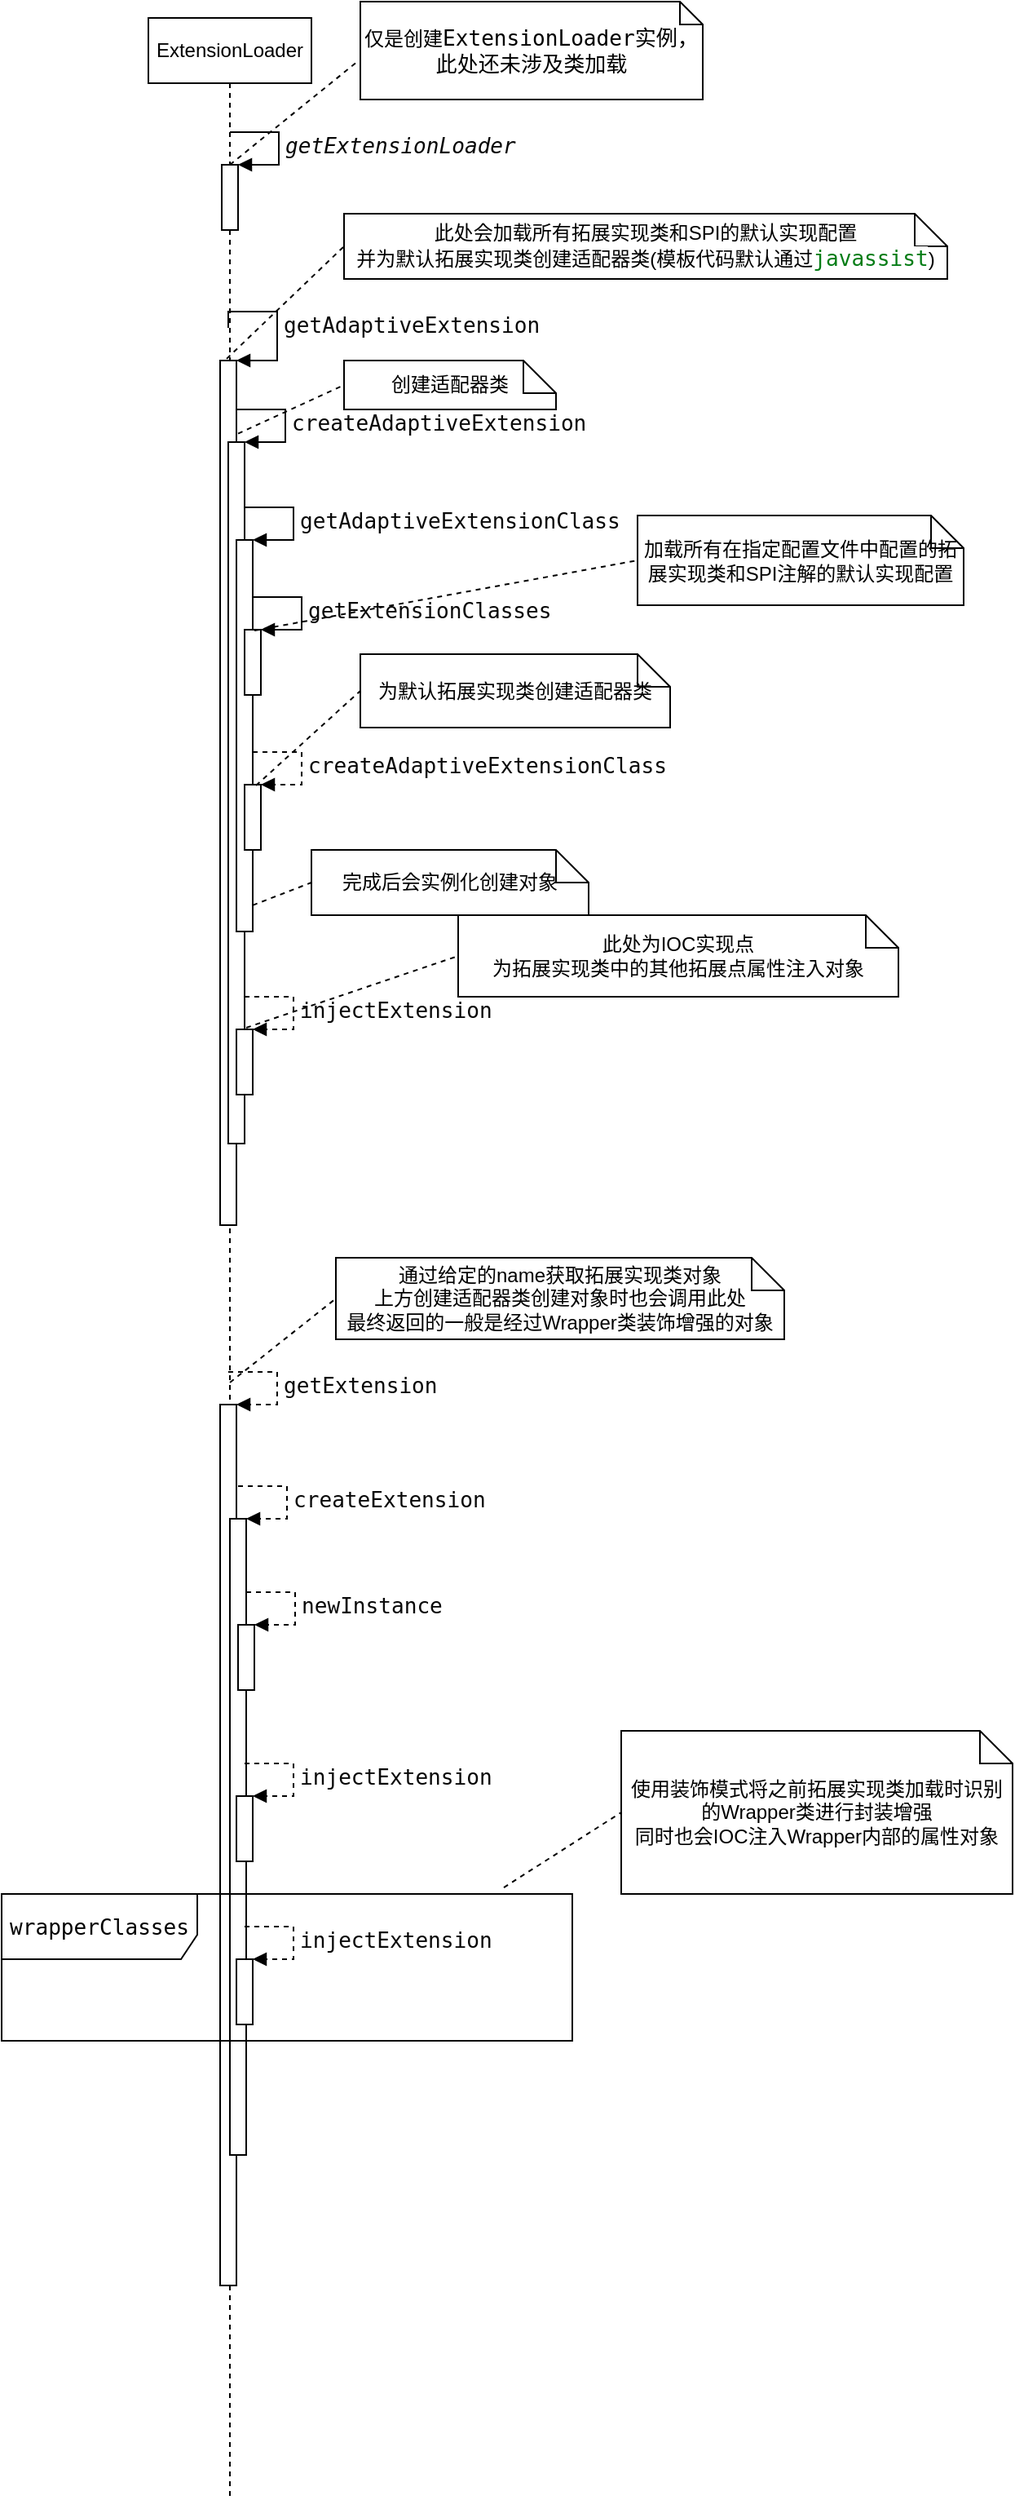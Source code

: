 <mxfile version="20.2.3" type="github">
  <diagram id="Xy-AfKOoRZmUpM65Vi-X" name="Page-1">
    <mxGraphModel dx="1298" dy="698" grid="1" gridSize="10" guides="1" tooltips="1" connect="1" arrows="1" fold="1" page="1" pageScale="1" pageWidth="850" pageHeight="1100" math="0" shadow="0">
      <root>
        <mxCell id="0" />
        <mxCell id="1" parent="0" />
        <mxCell id="ci8PL695M4GVPMbziUbs-1" value="ExtensionLoader" style="shape=umlLifeline;perimeter=lifelinePerimeter;whiteSpace=wrap;html=1;container=1;collapsible=0;recursiveResize=0;outlineConnect=0;" vertex="1" parent="1">
          <mxGeometry x="190" y="190" width="100" height="1520" as="geometry" />
        </mxCell>
        <mxCell id="ci8PL695M4GVPMbziUbs-2" value="" style="html=1;points=[];perimeter=orthogonalPerimeter;" vertex="1" parent="ci8PL695M4GVPMbziUbs-1">
          <mxGeometry x="45" y="90" width="10" height="40" as="geometry" />
        </mxCell>
        <mxCell id="ci8PL695M4GVPMbziUbs-3" value="&lt;pre style=&quot;color: rgb(8, 8, 8); font-family: &amp;quot;JetBrains Mono&amp;quot;, monospace; font-size: 9.8pt;&quot;&gt;&lt;span style=&quot;font-style:italic;&quot;&gt;getExtensionLoader&lt;/span&gt;&lt;/pre&gt;" style="edgeStyle=orthogonalEdgeStyle;html=1;align=left;spacingLeft=2;endArrow=block;rounded=0;entryX=1;entryY=0;" edge="1" parent="ci8PL695M4GVPMbziUbs-1" target="ci8PL695M4GVPMbziUbs-2">
          <mxGeometry relative="1" as="geometry">
            <mxPoint x="50" y="70" as="sourcePoint" />
            <Array as="points">
              <mxPoint x="80" y="70" />
            </Array>
          </mxGeometry>
        </mxCell>
        <mxCell id="ci8PL695M4GVPMbziUbs-4" value="" style="html=1;points=[];perimeter=orthogonalPerimeter;" vertex="1" parent="ci8PL695M4GVPMbziUbs-1">
          <mxGeometry x="44" y="210" width="10" height="530" as="geometry" />
        </mxCell>
        <mxCell id="ci8PL695M4GVPMbziUbs-5" value="&lt;pre style=&quot;color: rgb(8, 8, 8); font-family: &amp;quot;JetBrains Mono&amp;quot;, monospace; font-size: 9.8pt;&quot;&gt;getAdaptiveExtension&lt;/pre&gt;" style="edgeStyle=orthogonalEdgeStyle;html=1;align=left;spacingLeft=2;endArrow=block;rounded=0;entryX=1;entryY=0;" edge="1" parent="ci8PL695M4GVPMbziUbs-1" target="ci8PL695M4GVPMbziUbs-4">
          <mxGeometry relative="1" as="geometry">
            <mxPoint x="49" y="190" as="sourcePoint" />
            <Array as="points">
              <mxPoint x="49" y="180" />
              <mxPoint x="79" y="180" />
              <mxPoint x="79" y="210" />
            </Array>
          </mxGeometry>
        </mxCell>
        <mxCell id="ci8PL695M4GVPMbziUbs-6" value="" style="html=1;points=[];perimeter=orthogonalPerimeter;" vertex="1" parent="ci8PL695M4GVPMbziUbs-1">
          <mxGeometry x="49" y="260" width="10" height="430" as="geometry" />
        </mxCell>
        <mxCell id="ci8PL695M4GVPMbziUbs-7" value="&lt;pre style=&quot;color: rgb(8, 8, 8); font-family: &amp;quot;JetBrains Mono&amp;quot;, monospace; font-size: 9.8pt;&quot;&gt;createAdaptiveExtension&lt;/pre&gt;" style="edgeStyle=orthogonalEdgeStyle;html=1;align=left;spacingLeft=2;endArrow=block;rounded=0;entryX=1;entryY=0;" edge="1" parent="ci8PL695M4GVPMbziUbs-1" target="ci8PL695M4GVPMbziUbs-6">
          <mxGeometry relative="1" as="geometry">
            <mxPoint x="54" y="240" as="sourcePoint" />
            <Array as="points">
              <mxPoint x="84" y="240" />
            </Array>
          </mxGeometry>
        </mxCell>
        <mxCell id="ci8PL695M4GVPMbziUbs-8" value="" style="html=1;points=[];perimeter=orthogonalPerimeter;" vertex="1" parent="ci8PL695M4GVPMbziUbs-1">
          <mxGeometry x="54" y="320" width="10" height="240" as="geometry" />
        </mxCell>
        <mxCell id="ci8PL695M4GVPMbziUbs-9" value="&lt;pre style=&quot;color: rgb(8, 8, 8); font-family: &amp;quot;JetBrains Mono&amp;quot;, monospace; font-size: 9.8pt;&quot;&gt;getAdaptiveExtensionClass&lt;/pre&gt;" style="edgeStyle=orthogonalEdgeStyle;html=1;align=left;spacingLeft=2;endArrow=block;rounded=0;entryX=1;entryY=0;" edge="1" parent="ci8PL695M4GVPMbziUbs-1" target="ci8PL695M4GVPMbziUbs-8">
          <mxGeometry relative="1" as="geometry">
            <mxPoint x="59" y="300" as="sourcePoint" />
            <Array as="points">
              <mxPoint x="89" y="300" />
            </Array>
          </mxGeometry>
        </mxCell>
        <mxCell id="ci8PL695M4GVPMbziUbs-10" value="" style="html=1;points=[];perimeter=orthogonalPerimeter;" vertex="1" parent="ci8PL695M4GVPMbziUbs-1">
          <mxGeometry x="59" y="375" width="10" height="40" as="geometry" />
        </mxCell>
        <mxCell id="ci8PL695M4GVPMbziUbs-11" value="&lt;pre style=&quot;color: rgb(8, 8, 8); font-family: &amp;quot;JetBrains Mono&amp;quot;, monospace; font-size: 9.8pt;&quot;&gt;getExtensionClasses&lt;/pre&gt;" style="edgeStyle=orthogonalEdgeStyle;html=1;align=left;spacingLeft=2;endArrow=block;rounded=0;entryX=1;entryY=0;" edge="1" parent="ci8PL695M4GVPMbziUbs-1" target="ci8PL695M4GVPMbziUbs-10">
          <mxGeometry relative="1" as="geometry">
            <mxPoint x="64" y="355" as="sourcePoint" />
            <Array as="points">
              <mxPoint x="94" y="355" />
            </Array>
          </mxGeometry>
        </mxCell>
        <mxCell id="ci8PL695M4GVPMbziUbs-12" value="" style="html=1;points=[];perimeter=orthogonalPerimeter;" vertex="1" parent="ci8PL695M4GVPMbziUbs-1">
          <mxGeometry x="59" y="470" width="10" height="40" as="geometry" />
        </mxCell>
        <mxCell id="ci8PL695M4GVPMbziUbs-13" value="&lt;pre style=&quot;color: rgb(8, 8, 8); font-family: &amp;quot;JetBrains Mono&amp;quot;, monospace; font-size: 9.8pt;&quot;&gt;createAdaptiveExtensionClass&lt;/pre&gt;" style="edgeStyle=orthogonalEdgeStyle;html=1;align=left;spacingLeft=2;endArrow=block;rounded=0;entryX=1;entryY=0;dashed=1;strokeWidth=1;" edge="1" parent="ci8PL695M4GVPMbziUbs-1" target="ci8PL695M4GVPMbziUbs-12">
          <mxGeometry relative="1" as="geometry">
            <mxPoint x="64" y="450" as="sourcePoint" />
            <Array as="points">
              <mxPoint x="94" y="450" />
            </Array>
          </mxGeometry>
        </mxCell>
        <mxCell id="ci8PL695M4GVPMbziUbs-14" value="" style="html=1;points=[];perimeter=orthogonalPerimeter;" vertex="1" parent="ci8PL695M4GVPMbziUbs-1">
          <mxGeometry x="54" y="620" width="10" height="40" as="geometry" />
        </mxCell>
        <mxCell id="ci8PL695M4GVPMbziUbs-15" value="&lt;pre style=&quot;color: rgb(8, 8, 8); font-family: &amp;quot;JetBrains Mono&amp;quot;, monospace; font-size: 9.8pt;&quot;&gt;injectExtension&lt;/pre&gt;" style="edgeStyle=orthogonalEdgeStyle;html=1;align=left;spacingLeft=2;endArrow=block;rounded=0;entryX=1;entryY=0;dashed=1;strokeWidth=1;" edge="1" parent="ci8PL695M4GVPMbziUbs-1" target="ci8PL695M4GVPMbziUbs-14">
          <mxGeometry relative="1" as="geometry">
            <mxPoint x="59" y="600" as="sourcePoint" />
            <Array as="points">
              <mxPoint x="89" y="600" />
            </Array>
          </mxGeometry>
        </mxCell>
        <mxCell id="ci8PL695M4GVPMbziUbs-16" value="" style="html=1;points=[];perimeter=orthogonalPerimeter;" vertex="1" parent="ci8PL695M4GVPMbziUbs-1">
          <mxGeometry x="44" y="850" width="10" height="540" as="geometry" />
        </mxCell>
        <mxCell id="ci8PL695M4GVPMbziUbs-17" value="&lt;pre style=&quot;color: rgb(8, 8, 8); font-family: &amp;quot;JetBrains Mono&amp;quot;, monospace; font-size: 9.8pt;&quot;&gt;&lt;pre style=&quot;font-family: &amp;quot;JetBrains Mono&amp;quot;, monospace; font-size: 9.8pt;&quot;&gt;getExtension&lt;/pre&gt;&lt;/pre&gt;" style="edgeStyle=orthogonalEdgeStyle;html=1;align=left;spacingLeft=2;endArrow=block;rounded=0;entryX=1;entryY=0;dashed=1;strokeWidth=1;" edge="1" parent="ci8PL695M4GVPMbziUbs-1" target="ci8PL695M4GVPMbziUbs-16">
          <mxGeometry relative="1" as="geometry">
            <mxPoint x="49" y="830" as="sourcePoint" />
            <Array as="points">
              <mxPoint x="79" y="830" />
            </Array>
          </mxGeometry>
        </mxCell>
        <mxCell id="ci8PL695M4GVPMbziUbs-18" value="" style="html=1;points=[];perimeter=orthogonalPerimeter;" vertex="1" parent="ci8PL695M4GVPMbziUbs-1">
          <mxGeometry x="50" y="920" width="10" height="390" as="geometry" />
        </mxCell>
        <mxCell id="ci8PL695M4GVPMbziUbs-19" value="&lt;pre style=&quot;color: rgb(8, 8, 8); font-family: &amp;quot;JetBrains Mono&amp;quot;, monospace; font-size: 9.8pt;&quot;&gt;createExtension&lt;/pre&gt;" style="edgeStyle=orthogonalEdgeStyle;html=1;align=left;spacingLeft=2;endArrow=block;rounded=0;entryX=1;entryY=0;dashed=1;strokeWidth=1;" edge="1" parent="ci8PL695M4GVPMbziUbs-1" target="ci8PL695M4GVPMbziUbs-18">
          <mxGeometry relative="1" as="geometry">
            <mxPoint x="55" y="900" as="sourcePoint" />
            <Array as="points">
              <mxPoint x="85" y="900" />
            </Array>
          </mxGeometry>
        </mxCell>
        <mxCell id="ci8PL695M4GVPMbziUbs-20" value="" style="html=1;points=[];perimeter=orthogonalPerimeter;" vertex="1" parent="ci8PL695M4GVPMbziUbs-1">
          <mxGeometry x="55" y="985" width="10" height="40" as="geometry" />
        </mxCell>
        <mxCell id="ci8PL695M4GVPMbziUbs-21" value="&lt;pre style=&quot;color: rgb(8, 8, 8); font-family: &amp;quot;JetBrains Mono&amp;quot;, monospace; font-size: 9.8pt;&quot;&gt;newInstance&lt;/pre&gt;" style="edgeStyle=orthogonalEdgeStyle;html=1;align=left;spacingLeft=2;endArrow=block;rounded=0;entryX=1;entryY=0;dashed=1;strokeWidth=1;" edge="1" parent="ci8PL695M4GVPMbziUbs-1" target="ci8PL695M4GVPMbziUbs-20">
          <mxGeometry relative="1" as="geometry">
            <mxPoint x="60" y="965" as="sourcePoint" />
            <Array as="points">
              <mxPoint x="90" y="965" />
            </Array>
          </mxGeometry>
        </mxCell>
        <mxCell id="ci8PL695M4GVPMbziUbs-22" value="" style="html=1;points=[];perimeter=orthogonalPerimeter;" vertex="1" parent="ci8PL695M4GVPMbziUbs-1">
          <mxGeometry x="54" y="1090" width="10" height="40" as="geometry" />
        </mxCell>
        <mxCell id="ci8PL695M4GVPMbziUbs-23" value="&lt;pre style=&quot;color: rgb(8, 8, 8); font-family: &amp;quot;JetBrains Mono&amp;quot;, monospace; font-size: 9.8pt;&quot;&gt;injectExtension&lt;/pre&gt;" style="edgeStyle=orthogonalEdgeStyle;html=1;align=left;spacingLeft=2;endArrow=block;rounded=0;entryX=1;entryY=0;dashed=1;strokeWidth=1;" edge="1" parent="ci8PL695M4GVPMbziUbs-1" target="ci8PL695M4GVPMbziUbs-22">
          <mxGeometry relative="1" as="geometry">
            <mxPoint x="59" y="1070" as="sourcePoint" />
            <Array as="points">
              <mxPoint x="89" y="1070" />
            </Array>
          </mxGeometry>
        </mxCell>
        <mxCell id="ci8PL695M4GVPMbziUbs-24" value="仅是创建&lt;span style=&quot;background-color: rgb(255, 255, 255); font-family: &amp;quot;JetBrains Mono&amp;quot;, monospace; font-size: 9.8pt;&quot;&gt;ExtensionLoader实例，此处还未涉及类加载&lt;/span&gt;" style="shape=note;size=14;whiteSpace=wrap;html=1;" vertex="1" parent="1">
          <mxGeometry x="320" y="180" width="210" height="60" as="geometry" />
        </mxCell>
        <mxCell id="ci8PL695M4GVPMbziUbs-25" value="" style="endArrow=none;dashed=1;html=1;strokeWidth=1;rounded=0;entryX=-0.01;entryY=0.617;entryDx=0;entryDy=0;entryPerimeter=0;exitX=0.5;exitY=0;exitDx=0;exitDy=0;exitPerimeter=0;" edge="1" parent="1" source="ci8PL695M4GVPMbziUbs-2" target="ci8PL695M4GVPMbziUbs-24">
          <mxGeometry width="50" height="50" relative="1" as="geometry">
            <mxPoint x="270" y="260" as="sourcePoint" />
            <mxPoint x="450" y="400" as="targetPoint" />
          </mxGeometry>
        </mxCell>
        <mxCell id="ci8PL695M4GVPMbziUbs-26" value="此处会加载所有拓展实现类和SPI的默认实现配置&lt;br&gt;并为默认拓展实现类创建适配器类(模板代码默认通过&lt;span style=&quot;color: rgb(6, 125, 23); background-color: rgb(255, 255, 255); font-family: &amp;quot;JetBrains Mono&amp;quot;, monospace; font-size: 9.8pt;&quot;&gt;javassist&lt;/span&gt;&lt;span style=&quot;background-color: initial;&quot;&gt;)&lt;/span&gt;" style="shape=note;size=20;whiteSpace=wrap;html=1;" vertex="1" parent="1">
          <mxGeometry x="310" y="310" width="370" height="40" as="geometry" />
        </mxCell>
        <mxCell id="ci8PL695M4GVPMbziUbs-27" value="" style="endArrow=none;dashed=1;html=1;strokeWidth=1;rounded=0;entryX=0;entryY=0.5;entryDx=0;entryDy=0;entryPerimeter=0;exitX=0.4;exitY=-0.002;exitDx=0;exitDy=0;exitPerimeter=0;" edge="1" parent="1" source="ci8PL695M4GVPMbziUbs-4" target="ci8PL695M4GVPMbziUbs-26">
          <mxGeometry width="50" height="50" relative="1" as="geometry">
            <mxPoint x="270" y="370" as="sourcePoint" />
            <mxPoint x="470" y="450" as="targetPoint" />
          </mxGeometry>
        </mxCell>
        <mxCell id="ci8PL695M4GVPMbziUbs-28" value="创建适配器类" style="shape=note;size=20;whiteSpace=wrap;html=1;" vertex="1" parent="1">
          <mxGeometry x="310" y="400" width="130" height="30" as="geometry" />
        </mxCell>
        <mxCell id="ci8PL695M4GVPMbziUbs-29" value="" style="endArrow=none;dashed=1;html=1;strokeWidth=1;rounded=0;exitX=0.6;exitY=-0.012;exitDx=0;exitDy=0;exitPerimeter=0;entryX=0;entryY=0.5;entryDx=0;entryDy=0;entryPerimeter=0;" edge="1" parent="1" source="ci8PL695M4GVPMbziUbs-6" target="ci8PL695M4GVPMbziUbs-28">
          <mxGeometry width="50" height="50" relative="1" as="geometry">
            <mxPoint x="350" y="550" as="sourcePoint" />
            <mxPoint x="400" y="500" as="targetPoint" />
          </mxGeometry>
        </mxCell>
        <mxCell id="ci8PL695M4GVPMbziUbs-30" value="加载所有在指定配置文件中配置的拓展实现类和SPI注解的默认实现配置" style="shape=note;size=20;whiteSpace=wrap;html=1;" vertex="1" parent="1">
          <mxGeometry x="490" y="495" width="200" height="55" as="geometry" />
        </mxCell>
        <mxCell id="ci8PL695M4GVPMbziUbs-31" value="" style="endArrow=none;dashed=1;html=1;rounded=0;strokeWidth=1;exitX=0.6;exitY=0.013;exitDx=0;exitDy=0;exitPerimeter=0;entryX=0;entryY=0.5;entryDx=0;entryDy=0;entryPerimeter=0;" edge="1" parent="1" source="ci8PL695M4GVPMbziUbs-10" target="ci8PL695M4GVPMbziUbs-30">
          <mxGeometry width="50" height="50" relative="1" as="geometry">
            <mxPoint x="300" y="640" as="sourcePoint" />
            <mxPoint x="350" y="590" as="targetPoint" />
          </mxGeometry>
        </mxCell>
        <mxCell id="ci8PL695M4GVPMbziUbs-32" value="为默认拓展实现类创建适配器类" style="shape=note;size=20;whiteSpace=wrap;html=1;" vertex="1" parent="1">
          <mxGeometry x="320" y="580" width="190" height="45" as="geometry" />
        </mxCell>
        <mxCell id="ci8PL695M4GVPMbziUbs-33" value="" style="endArrow=none;dashed=1;html=1;rounded=0;strokeWidth=1;exitX=0.7;exitY=0.013;exitDx=0;exitDy=0;exitPerimeter=0;entryX=0;entryY=0.5;entryDx=0;entryDy=0;entryPerimeter=0;" edge="1" parent="1" source="ci8PL695M4GVPMbziUbs-12" target="ci8PL695M4GVPMbziUbs-32">
          <mxGeometry width="50" height="50" relative="1" as="geometry">
            <mxPoint x="370" y="730" as="sourcePoint" />
            <mxPoint x="420" y="680" as="targetPoint" />
          </mxGeometry>
        </mxCell>
        <mxCell id="ci8PL695M4GVPMbziUbs-34" value="此处为IOC实现点&lt;br&gt;为拓展实现类中的其他拓展点属性注入对象" style="shape=note;size=20;whiteSpace=wrap;html=1;" vertex="1" parent="1">
          <mxGeometry x="380" y="740" width="270" height="50" as="geometry" />
        </mxCell>
        <mxCell id="ci8PL695M4GVPMbziUbs-35" value="" style="endArrow=none;dashed=1;html=1;rounded=0;strokeWidth=1;exitX=0.6;exitY=-0.025;exitDx=0;exitDy=0;exitPerimeter=0;entryX=0;entryY=0.5;entryDx=0;entryDy=0;entryPerimeter=0;" edge="1" parent="1" source="ci8PL695M4GVPMbziUbs-14" target="ci8PL695M4GVPMbziUbs-34">
          <mxGeometry width="50" height="50" relative="1" as="geometry">
            <mxPoint x="320" y="900" as="sourcePoint" />
            <mxPoint x="370" y="850" as="targetPoint" />
          </mxGeometry>
        </mxCell>
        <mxCell id="ci8PL695M4GVPMbziUbs-36" value="完成后会实例化创建对象" style="shape=note;size=20;whiteSpace=wrap;html=1;" vertex="1" parent="1">
          <mxGeometry x="290" y="700" width="170" height="40" as="geometry" />
        </mxCell>
        <mxCell id="ci8PL695M4GVPMbziUbs-37" value="" style="endArrow=none;dashed=1;html=1;rounded=0;strokeWidth=1;exitX=1;exitY=0.933;exitDx=0;exitDy=0;exitPerimeter=0;entryX=0;entryY=0.5;entryDx=0;entryDy=0;entryPerimeter=0;" edge="1" parent="1" source="ci8PL695M4GVPMbziUbs-8" target="ci8PL695M4GVPMbziUbs-36">
          <mxGeometry width="50" height="50" relative="1" as="geometry">
            <mxPoint x="560" y="710" as="sourcePoint" />
            <mxPoint x="610" y="660" as="targetPoint" />
          </mxGeometry>
        </mxCell>
        <mxCell id="ci8PL695M4GVPMbziUbs-38" value="通过给定的name获取拓展实现类对象&lt;br&gt;上方创建适配器类创建对象时也会调用此处&lt;br&gt;最终返回的一般是经过Wrapper类装饰增强的对象" style="shape=note;size=20;whiteSpace=wrap;html=1;" vertex="1" parent="1">
          <mxGeometry x="305" y="950" width="275" height="50" as="geometry" />
        </mxCell>
        <mxCell id="ci8PL695M4GVPMbziUbs-39" value="" style="endArrow=none;dashed=1;html=1;rounded=0;strokeWidth=1;exitX=0.6;exitY=-0.025;exitDx=0;exitDy=0;exitPerimeter=0;entryX=0;entryY=0.5;entryDx=0;entryDy=0;entryPerimeter=0;" edge="1" parent="1" source="ci8PL695M4GVPMbziUbs-16" target="ci8PL695M4GVPMbziUbs-38">
          <mxGeometry width="50" height="50" relative="1" as="geometry">
            <mxPoint x="250" y="1000" as="sourcePoint" />
            <mxPoint x="300" y="970" as="targetPoint" />
          </mxGeometry>
        </mxCell>
        <mxCell id="ci8PL695M4GVPMbziUbs-40" value="&lt;pre style=&quot;background-color:#ffffff;color:#080808;font-family:&#39;JetBrains Mono&#39;,monospace;font-size:9.8pt;&quot;&gt;&lt;span style=&quot;color:#000000;&quot;&gt;wrapperClasses&lt;/span&gt;&lt;/pre&gt;" style="shape=umlFrame;whiteSpace=wrap;html=1;width=120;height=40;" vertex="1" parent="1">
          <mxGeometry x="100" y="1340" width="350" height="90" as="geometry" />
        </mxCell>
        <mxCell id="ci8PL695M4GVPMbziUbs-41" value="" style="html=1;points=[];perimeter=orthogonalPerimeter;" vertex="1" parent="1">
          <mxGeometry x="244" y="1380" width="10" height="40" as="geometry" />
        </mxCell>
        <mxCell id="ci8PL695M4GVPMbziUbs-42" value="&lt;pre style=&quot;color: rgb(8, 8, 8); font-family: &amp;quot;JetBrains Mono&amp;quot;, monospace; font-size: 9.8pt;&quot;&gt;injectExtension&lt;/pre&gt;" style="edgeStyle=orthogonalEdgeStyle;html=1;align=left;spacingLeft=2;endArrow=block;rounded=0;entryX=1;entryY=0;dashed=1;strokeWidth=1;" edge="1" parent="1" target="ci8PL695M4GVPMbziUbs-41">
          <mxGeometry relative="1" as="geometry">
            <mxPoint x="249" y="1360" as="sourcePoint" />
            <Array as="points">
              <mxPoint x="279" y="1360" />
            </Array>
          </mxGeometry>
        </mxCell>
        <mxCell id="ci8PL695M4GVPMbziUbs-43" value="使用装饰模式将之前拓展实现类加载时识别的Wrapper类进行封装增强&lt;br&gt;同时也会IOC注入Wrapper内部的属性对象" style="shape=note;size=20;whiteSpace=wrap;html=1;" vertex="1" parent="1">
          <mxGeometry x="480" y="1240" width="240" height="100" as="geometry" />
        </mxCell>
        <mxCell id="ci8PL695M4GVPMbziUbs-44" value="" style="endArrow=none;dashed=1;html=1;rounded=0;strokeWidth=1;exitX=0.88;exitY=-0.044;exitDx=0;exitDy=0;exitPerimeter=0;entryX=0;entryY=0.5;entryDx=0;entryDy=0;entryPerimeter=0;" edge="1" parent="1" source="ci8PL695M4GVPMbziUbs-40" target="ci8PL695M4GVPMbziUbs-43">
          <mxGeometry width="50" height="50" relative="1" as="geometry">
            <mxPoint x="490" y="1450" as="sourcePoint" />
            <mxPoint x="540" y="1400" as="targetPoint" />
          </mxGeometry>
        </mxCell>
      </root>
    </mxGraphModel>
  </diagram>
</mxfile>
